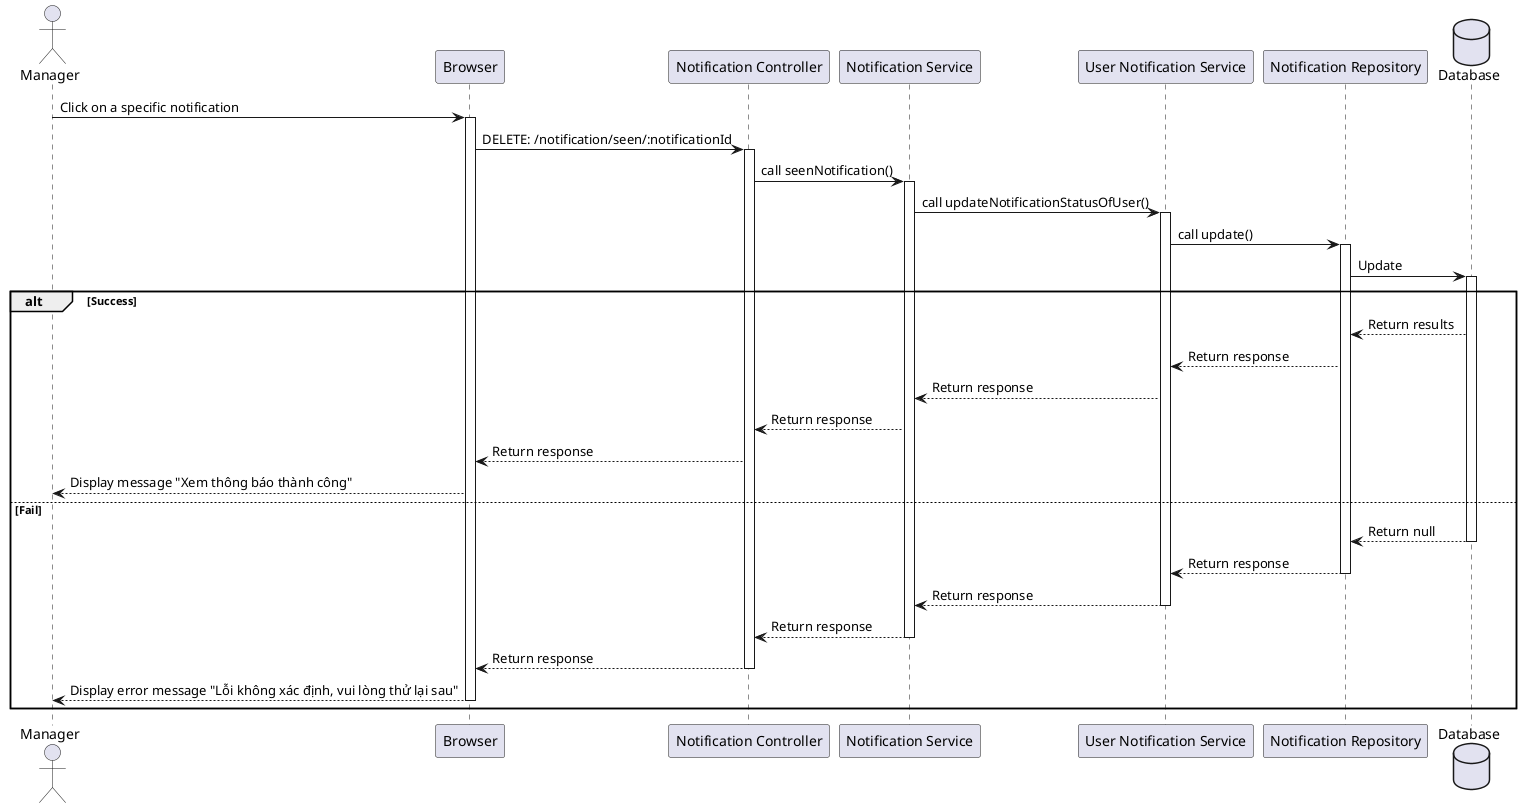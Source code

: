 @startuml

actor Manager as user
participant Browser as a
participant "Notification Controller" as b
participant "Notification Service" as c
participant "User Notification Service" as d
participant "Notification Repository" as e
database Database as f

user -> a++: Click on a specific notification
a -> b++: DELETE: /notification/seen/:notificationId
b -> c++: call seenNotification()
c -> d++: call updateNotificationStatusOfUser()
d -> e++: call update()
e -> f++: Update
alt Success
    f --> e: Return results
    e --> d: Return response
    d --> c: Return response
    c --> b: Return response
    b --> a: Return response
    a --> user: Display message "Xem thông báo thành công"
else Fail
    f --> e--: Return null
    e --> d--: Return response
    d --> c--: Return response
    c --> b--: Return response
    b --> a--: Return response
    a --> user--: Display error message "Lỗi không xác định, vui lòng thử lại sau"
end
@enduml